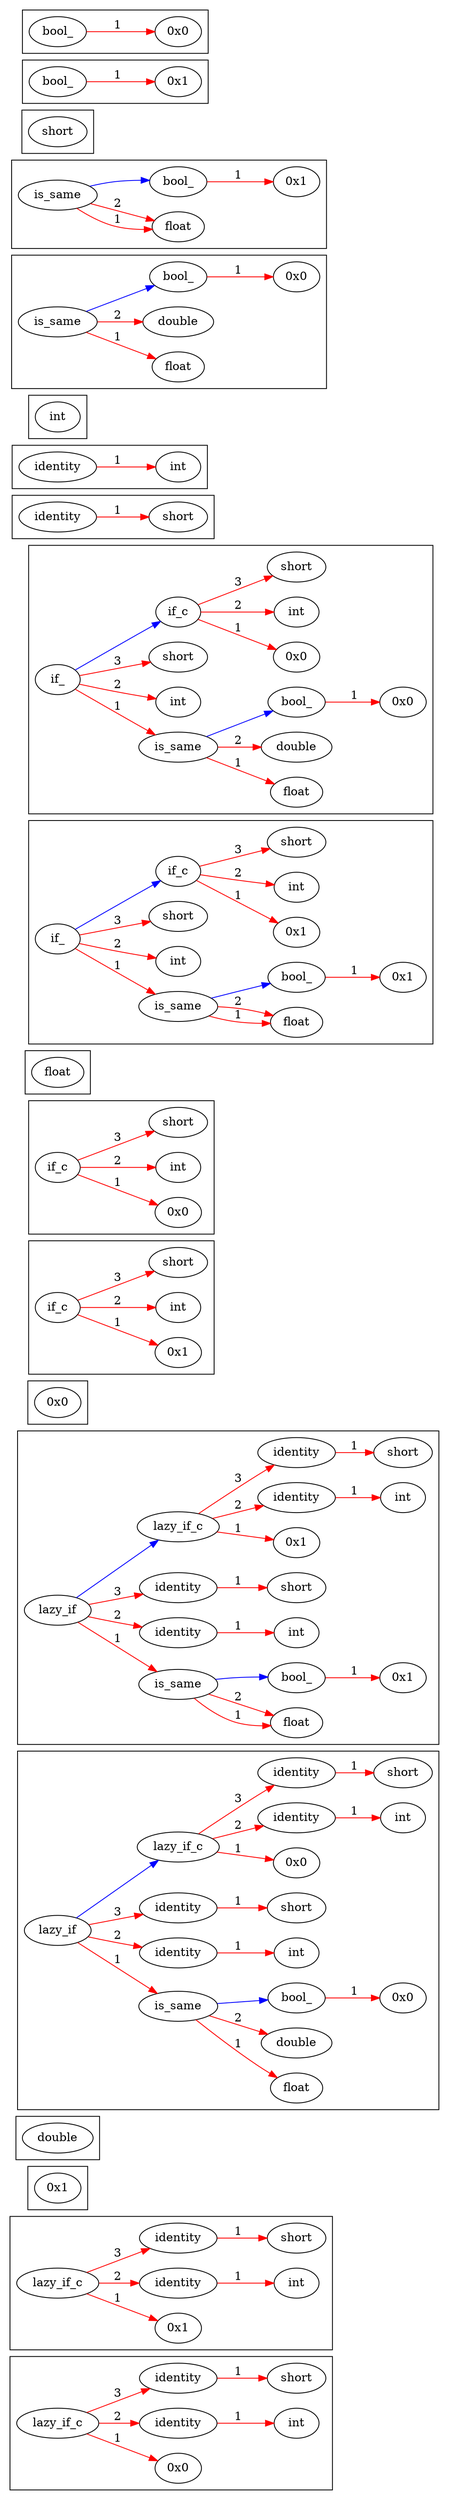 digraph {
  rankdir="LR"; clusterrank="local";
  subgraph cluster_1 {
    n1_6_3875568220[label="lazy_if_c"];
    n1_6_3875568220 -> n2_8_1773484321[color="red" label="1"];
    n2_8_1773484321[label="0x0"];
    n1_6_3875568220 -> n2_6_3258934959[color="red" label="2"];
    n2_6_3258934959[label="identity"];
    n2_6_3258934959 -> n3_1_43308168[color="red" label="1"];
    n3_1_43308168[label="int"];
    n1_6_3875568220 -> n2_6_1078108807[color="red" label="3"];
    n2_6_1078108807[label="identity"];
    n2_6_1078108807 -> n3_1_43308144[color="red" label="1"];
    n3_1_43308144[label="short"];
  };
  subgraph cluster_3 {
    n3_6_3445377516[label="lazy_if_c"];
    n3_6_3445377516 -> n4_8_1030972443[color="red" label="1"];
    n4_8_1030972443[label="0x1"];
    n3_6_3445377516 -> n4_6_3258934959[color="red" label="2"];
    n4_6_3258934959[label="identity"];
    n4_6_3258934959 -> n5_1_43308168[color="red" label="1"];
    n5_1_43308168[label="int"];
    n3_6_3445377516 -> n4_6_1078108807[color="red" label="3"];
    n4_6_1078108807[label="identity"];
    n4_6_1078108807 -> n5_1_43308144[color="red" label="1"];
    n5_1_43308144[label="short"];
  };
  subgraph cluster_5 {
    n5_8_1030972443[label="0x1"];
  };
  subgraph cluster_7 {
    n7_1_43308384[label="double"];
  };
  subgraph cluster_9 {
    n9_6_2680750738[label="lazy_if"];
    n9_6_2680750738 -> n10_6_964537376[color="red" label="1"];
    n10_6_964537376[label="is_same"];
    n10_6_964537376 -> n11_1_43308360[color="red" label="1"];
    n11_1_43308360[label="float"];
    n10_6_964537376 -> n11_1_43308384[color="red" label="2"];
    n11_1_43308384[label="double"];
    n10_6_964537376 -> n11_6_1695376970[color="blue"];
    n11_6_1695376970[label="bool_"];
    n11_6_1695376970 -> n12_8_1773484321[color="red" label="1"];
    n12_8_1773484321[label="0x0"];
    n9_6_2680750738 -> n10_6_3258934959[color="red" label="2"];
    n10_6_3258934959[label="identity"];
    n10_6_3258934959 -> n11_1_43308168[color="red" label="1"];
    n11_1_43308168[label="int"];
    n9_6_2680750738 -> n10_6_1078108807[color="red" label="3"];
    n10_6_1078108807[label="identity"];
    n10_6_1078108807 -> n11_1_43308144[color="red" label="1"];
    n11_1_43308144[label="short"];
    n9_6_2680750738 -> n10_6_3875568220[color="blue"];
    n10_6_3875568220[label="lazy_if_c"];
    n10_6_3875568220 -> n11_8_1773484321[color="red" label="1"];
    n11_8_1773484321[label="0x0"];
    n10_6_3875568220 -> n11_6_3258934959[color="red" label="2"];
    n11_6_3258934959[label="identity"];
    n11_6_3258934959 -> n12_1_43308168[color="red" label="1"];
    n12_1_43308168[label="int"];
    n10_6_3875568220 -> n11_6_1078108807[color="red" label="3"];
    n11_6_1078108807[label="identity"];
    n11_6_1078108807 -> n12_1_43308144[color="red" label="1"];
    n12_1_43308144[label="short"];
  };
  subgraph cluster_11 {
    n11_6_1002650570[label="lazy_if"];
    n11_6_1002650570 -> n12_6_4221318200[color="red" label="1"];
    n12_6_4221318200[label="is_same"];
    n12_6_4221318200 -> n13_1_43308360[color="red" label="1"];
    n13_1_43308360[label="float"];
    n12_6_4221318200 -> n13_1_43308360[color="red" label="2"];
    n13_1_43308360[label="float"];
    n12_6_4221318200 -> n13_6_256914609[color="blue"];
    n13_6_256914609[label="bool_"];
    n13_6_256914609 -> n14_8_1030972443[color="red" label="1"];
    n14_8_1030972443[label="0x1"];
    n11_6_1002650570 -> n12_6_3258934959[color="red" label="2"];
    n12_6_3258934959[label="identity"];
    n12_6_3258934959 -> n13_1_43308168[color="red" label="1"];
    n13_1_43308168[label="int"];
    n11_6_1002650570 -> n12_6_1078108807[color="red" label="3"];
    n12_6_1078108807[label="identity"];
    n12_6_1078108807 -> n13_1_43308144[color="red" label="1"];
    n13_1_43308144[label="short"];
    n11_6_1002650570 -> n12_6_3445377516[color="blue"];
    n12_6_3445377516[label="lazy_if_c"];
    n12_6_3445377516 -> n13_8_1030972443[color="red" label="1"];
    n13_8_1030972443[label="0x1"];
    n12_6_3445377516 -> n13_6_3258934959[color="red" label="2"];
    n13_6_3258934959[label="identity"];
    n13_6_3258934959 -> n14_1_43308168[color="red" label="1"];
    n14_1_43308168[label="int"];
    n12_6_3445377516 -> n13_6_1078108807[color="red" label="3"];
    n13_6_1078108807[label="identity"];
    n13_6_1078108807 -> n14_1_43308144[color="red" label="1"];
    n14_1_43308144[label="short"];
  };
  subgraph cluster_13 {
    n13_8_1773484321[label="0x0"];
  };
  subgraph cluster_15 {
    n15_6_3589908652[label="if_c"];
    n15_6_3589908652 -> n16_8_1030972443[color="red" label="1"];
    n16_8_1030972443[label="0x1"];
    n15_6_3589908652 -> n16_1_43308168[color="red" label="2"];
    n16_1_43308168[label="int"];
    n15_6_3589908652 -> n16_1_43308144[color="red" label="3"];
    n16_1_43308144[label="short"];
  };
  subgraph cluster_17 {
    n17_6_67373743[label="if_c"];
    n17_6_67373743 -> n18_8_1773484321[color="red" label="1"];
    n18_8_1773484321[label="0x0"];
    n17_6_67373743 -> n18_1_43308168[color="red" label="2"];
    n18_1_43308168[label="int"];
    n17_6_67373743 -> n18_1_43308144[color="red" label="3"];
    n18_1_43308144[label="short"];
  };
  subgraph cluster_19 {
    n19_1_43308360[label="float"];
  };
  subgraph cluster_21 {
    n21_6_252206111[label="if_"];
    n21_6_252206111 -> n22_6_4221318200[color="red" label="1"];
    n22_6_4221318200[label="is_same"];
    n22_6_4221318200 -> n23_1_43308360[color="red" label="1"];
    n23_1_43308360[label="float"];
    n22_6_4221318200 -> n23_1_43308360[color="red" label="2"];
    n23_1_43308360[label="float"];
    n22_6_4221318200 -> n23_6_256914609[color="blue"];
    n23_6_256914609[label="bool_"];
    n23_6_256914609 -> n24_8_1030972443[color="red" label="1"];
    n24_8_1030972443[label="0x1"];
    n21_6_252206111 -> n22_1_43308168[color="red" label="2"];
    n22_1_43308168[label="int"];
    n21_6_252206111 -> n22_1_43308144[color="red" label="3"];
    n22_1_43308144[label="short"];
    n21_6_252206111 -> n22_6_3589908652[color="blue"];
    n22_6_3589908652[label="if_c"];
    n22_6_3589908652 -> n23_8_1030972443[color="red" label="1"];
    n23_8_1030972443[label="0x1"];
    n22_6_3589908652 -> n23_1_43308168[color="red" label="2"];
    n23_1_43308168[label="int"];
    n22_6_3589908652 -> n23_1_43308144[color="red" label="3"];
    n23_1_43308144[label="short"];
  };
  subgraph cluster_23 {
    n23_6_1560618833[label="if_"];
    n23_6_1560618833 -> n24_6_964537376[color="red" label="1"];
    n24_6_964537376[label="is_same"];
    n24_6_964537376 -> n25_1_43308360[color="red" label="1"];
    n25_1_43308360[label="float"];
    n24_6_964537376 -> n25_1_43308384[color="red" label="2"];
    n25_1_43308384[label="double"];
    n24_6_964537376 -> n25_6_1695376970[color="blue"];
    n25_6_1695376970[label="bool_"];
    n25_6_1695376970 -> n26_8_1773484321[color="red" label="1"];
    n26_8_1773484321[label="0x0"];
    n23_6_1560618833 -> n24_1_43308168[color="red" label="2"];
    n24_1_43308168[label="int"];
    n23_6_1560618833 -> n24_1_43308144[color="red" label="3"];
    n24_1_43308144[label="short"];
    n23_6_1560618833 -> n24_6_67373743[color="blue"];
    n24_6_67373743[label="if_c"];
    n24_6_67373743 -> n25_8_1773484321[color="red" label="1"];
    n25_8_1773484321[label="0x0"];
    n24_6_67373743 -> n25_1_43308168[color="red" label="2"];
    n25_1_43308168[label="int"];
    n24_6_67373743 -> n25_1_43308144[color="red" label="3"];
    n25_1_43308144[label="short"];
  };
  subgraph cluster_25 {
    n25_6_1078108807[label="identity"];
    n25_6_1078108807 -> n26_1_43308144[color="red" label="1"];
    n26_1_43308144[label="short"];
  };
  subgraph cluster_27 {
    n27_6_3258934959[label="identity"];
    n27_6_3258934959 -> n28_1_43308168[color="red" label="1"];
    n28_1_43308168[label="int"];
  };
  subgraph cluster_29 {
    n29_1_43308168[label="int"];
  };
  subgraph cluster_31 {
    n31_6_964537376[label="is_same"];
    n31_6_964537376 -> n32_1_43308360[color="red" label="1"];
    n32_1_43308360[label="float"];
    n31_6_964537376 -> n32_1_43308384[color="red" label="2"];
    n32_1_43308384[label="double"];
    n31_6_964537376 -> n32_6_1695376970[color="blue"];
    n32_6_1695376970[label="bool_"];
    n32_6_1695376970 -> n33_8_1773484321[color="red" label="1"];
    n33_8_1773484321[label="0x0"];
  };
  subgraph cluster_33 {
    n33_6_4221318200[label="is_same"];
    n33_6_4221318200 -> n34_1_43308360[color="red" label="1"];
    n34_1_43308360[label="float"];
    n33_6_4221318200 -> n34_1_43308360[color="red" label="2"];
    n34_1_43308360[label="float"];
    n33_6_4221318200 -> n34_6_256914609[color="blue"];
    n34_6_256914609[label="bool_"];
    n34_6_256914609 -> n35_8_1030972443[color="red" label="1"];
    n35_8_1030972443[label="0x1"];
  };
  subgraph cluster_35 {
    n35_1_43308144[label="short"];
  };
  subgraph cluster_37 {
    n37_6_256914609[label="bool_"];
    n37_6_256914609 -> n38_8_1030972443[color="red" label="1"];
    n38_8_1030972443[label="0x1"];
  };
  subgraph cluster_39 {
    n39_6_1695376970[label="bool_"];
    n39_6_1695376970 -> n40_8_1773484321[color="red" label="1"];
    n40_8_1773484321[label="0x0"];
  };
}
